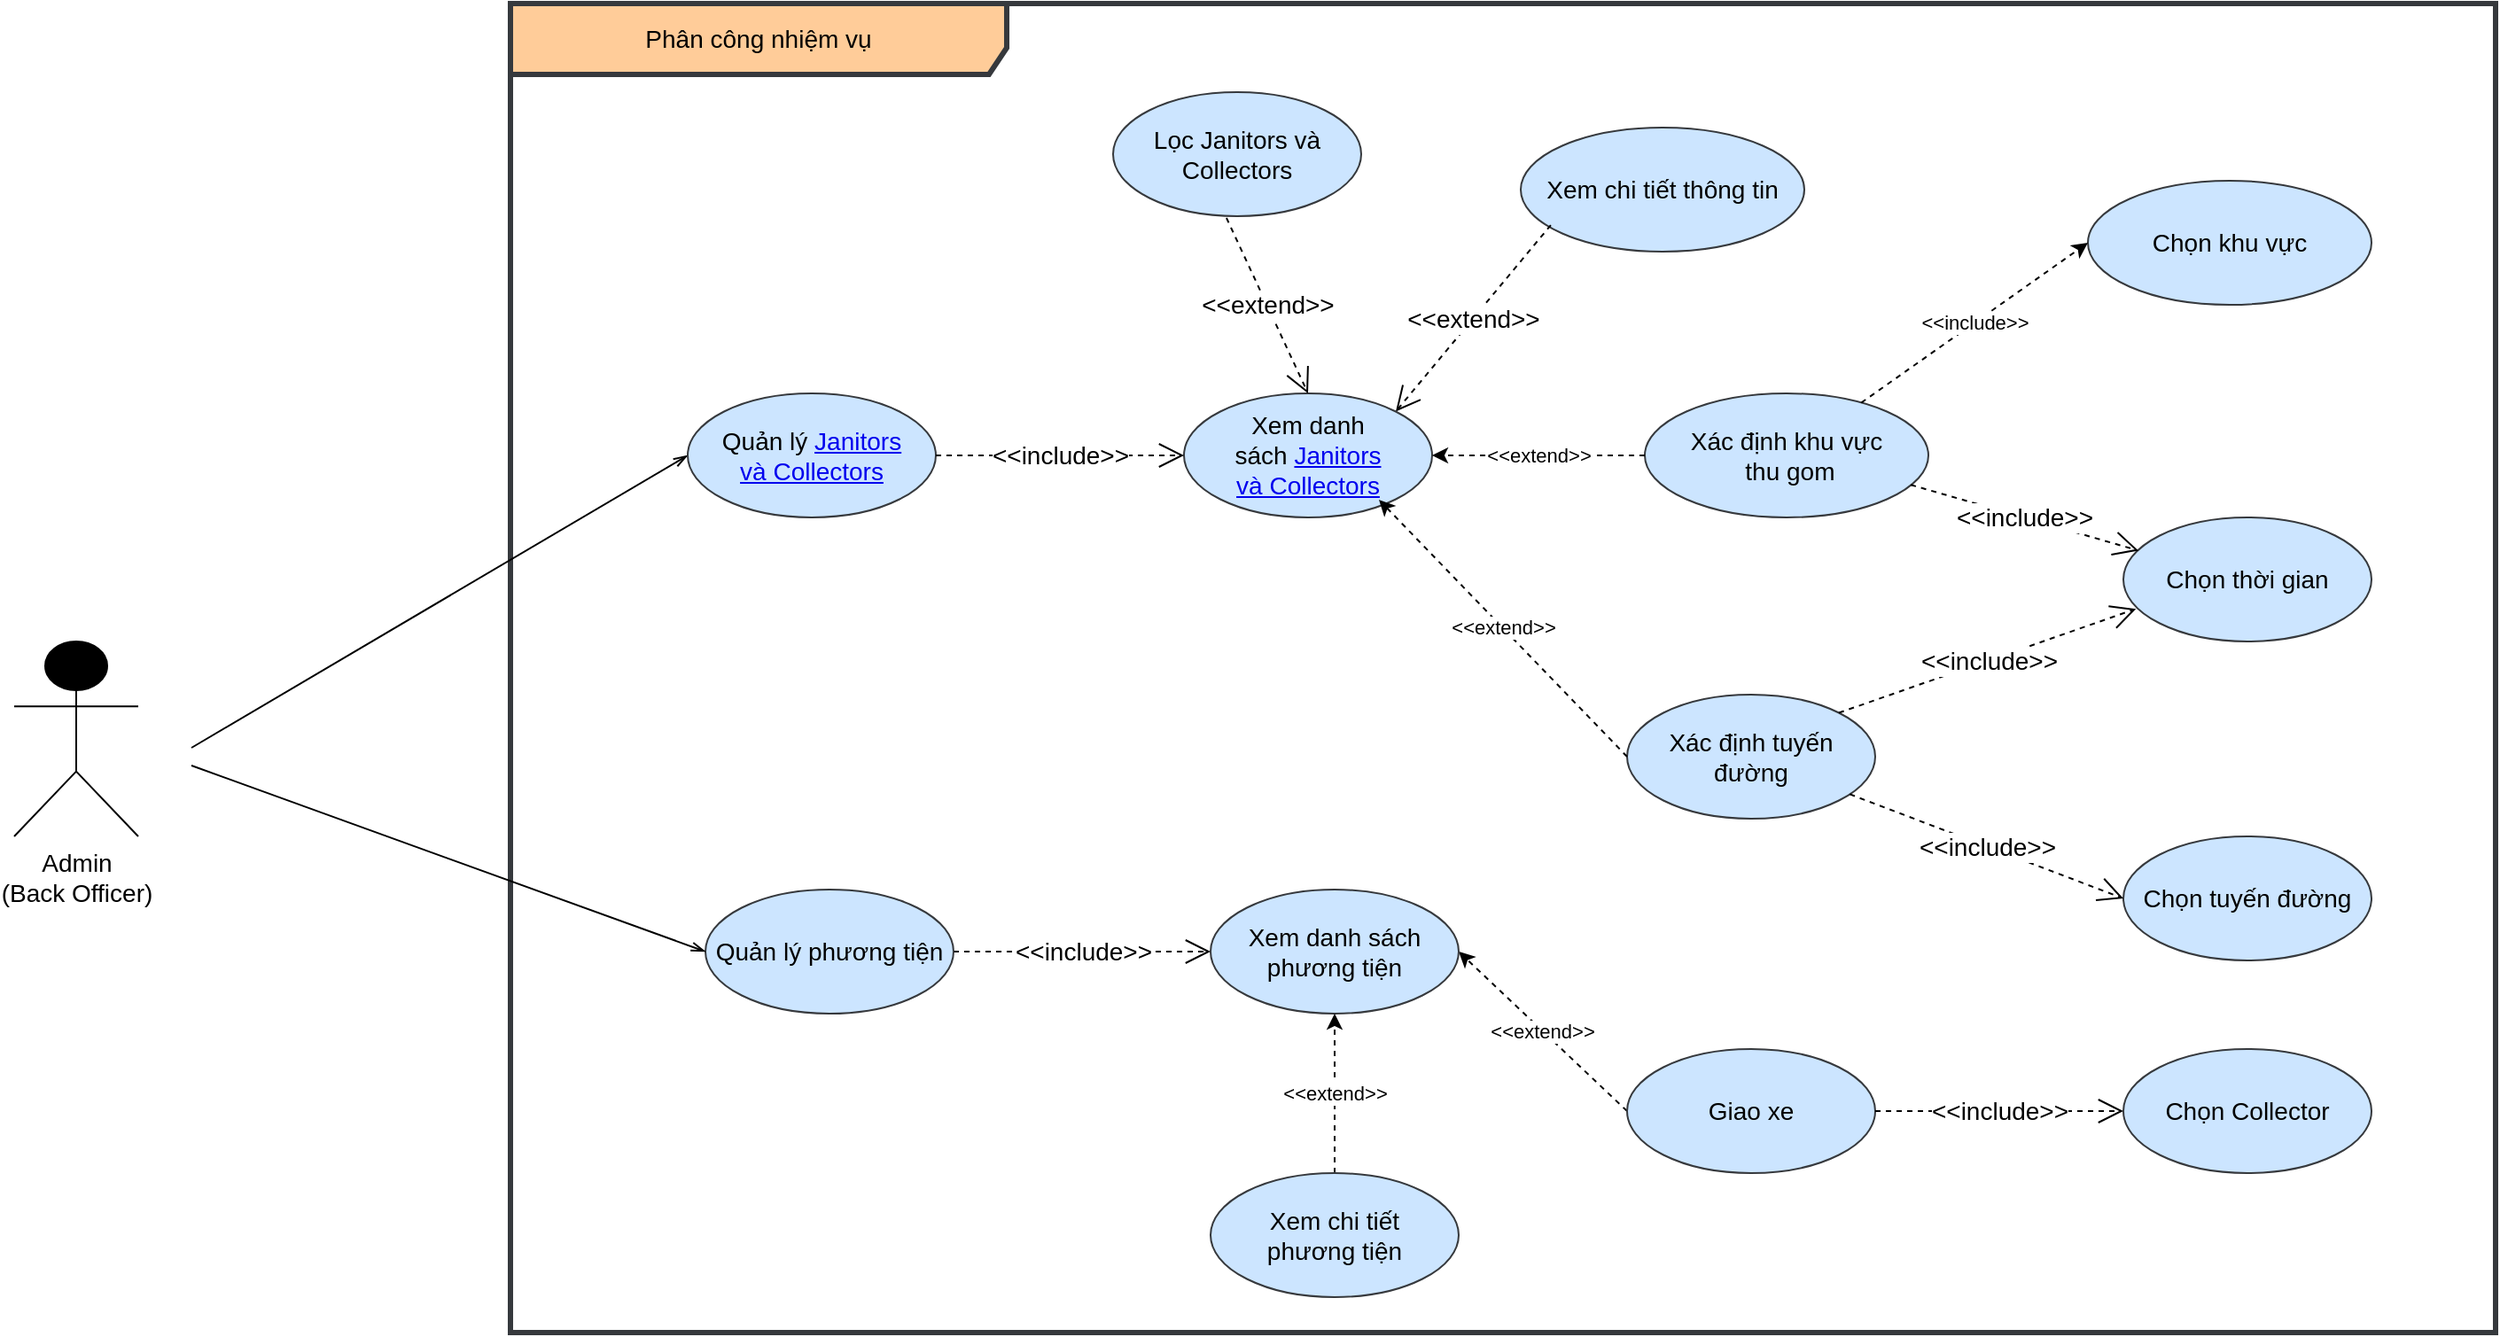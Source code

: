 <mxfile version="20.4.1" type="github">
  <diagram id="GnzRtK2g57-_hA0YiGj8" name="Page-1">
    <mxGraphModel dx="2090" dy="677" grid="1" gridSize="10" guides="1" tooltips="1" connect="1" arrows="1" fold="1" page="1" pageScale="1" pageWidth="850" pageHeight="1100" math="0" shadow="0">
      <root>
        <mxCell id="0" />
        <mxCell id="1" parent="0" />
        <mxCell id="X_tmMsr3wwNKuKBV7P9i-1" value="&lt;font style=&quot;font-size: 14px;&quot;&gt;Admin &lt;br&gt;(&lt;span style=&quot;font-family: Arial, sans-serif;&quot;&gt;Back Officer&lt;/span&gt;)&lt;/font&gt;" style="shape=umlActor;verticalLabelPosition=bottom;verticalAlign=top;html=1;fillColor=#000000;" parent="1" vertex="1">
          <mxGeometry x="-320" y="470" width="70" height="110" as="geometry" />
        </mxCell>
        <mxCell id="X_tmMsr3wwNKuKBV7P9i-2" value="Phân công nhiệm vụ" style="shape=umlFrame;whiteSpace=wrap;html=1;fontSize=14;width=280;height=40;fillColor=#ffcc99;strokeColor=#36393d;strokeWidth=3;gradientColor=none;swimlaneFillColor=default;" parent="1" vertex="1">
          <mxGeometry x="-40" y="110" width="1120" height="750" as="geometry" />
        </mxCell>
        <mxCell id="X_tmMsr3wwNKuKBV7P9i-3" value="Xem chi tiết thông tin" style="ellipse;whiteSpace=wrap;html=1;fontSize=14;fillColor=#cce5ff;strokeColor=#36393d;" parent="1" vertex="1">
          <mxGeometry x="530" y="180" width="160" height="70" as="geometry" />
        </mxCell>
        <mxCell id="X_tmMsr3wwNKuKBV7P9i-10" value="Chọn thời gian" style="ellipse;whiteSpace=wrap;html=1;fontSize=14;fillColor=#cce5ff;strokeColor=#36393d;" parent="1" vertex="1">
          <mxGeometry x="870" y="400" width="140" height="70" as="geometry" />
        </mxCell>
        <mxCell id="X_tmMsr3wwNKuKBV7P9i-11" value="Xác định tuyến đường" style="ellipse;whiteSpace=wrap;html=1;fontSize=14;fillColor=#cce5ff;strokeColor=#36393d;" parent="1" vertex="1">
          <mxGeometry x="590" y="500" width="140" height="70" as="geometry" />
        </mxCell>
        <mxCell id="X_tmMsr3wwNKuKBV7P9i-24" value="&amp;lt;&amp;lt;extend&amp;gt;&amp;gt;" style="endArrow=open;endSize=12;dashed=1;html=1;rounded=0;fontSize=14;exitX=0.106;exitY=0.786;exitDx=0;exitDy=0;entryX=1;entryY=0;entryDx=0;entryDy=0;exitPerimeter=0;" parent="1" source="X_tmMsr3wwNKuKBV7P9i-3" target="X_tmMsr3wwNKuKBV7P9i-28" edge="1">
          <mxGeometry width="160" relative="1" as="geometry">
            <mxPoint x="610" y="179.97" as="sourcePoint" />
            <mxPoint x="350" y="380" as="targetPoint" />
          </mxGeometry>
        </mxCell>
        <mxCell id="X_tmMsr3wwNKuKBV7P9i-28" value="Xem danh sách&amp;nbsp;&lt;a name=&quot;OLE_LINK27&quot;&gt;&lt;span&gt;Janitors&lt;br&gt;và Collectors&lt;/span&gt;&lt;/a&gt;" style="ellipse;whiteSpace=wrap;html=1;fontSize=14;fillColor=#cce5ff;strokeColor=#36393d;" parent="1" vertex="1">
          <mxGeometry x="340" y="330" width="140" height="70" as="geometry" />
        </mxCell>
        <mxCell id="X_tmMsr3wwNKuKBV7P9i-31" value="" style="endArrow=openThin;endFill=0;html=1;rounded=0;fontSize=14;entryX=0;entryY=0.5;entryDx=0;entryDy=0;" parent="1" target="LrnH2bmJAiJrqHN9fv6w-1" edge="1">
          <mxGeometry width="160" relative="1" as="geometry">
            <mxPoint x="-220" y="530" as="sourcePoint" />
            <mxPoint x="320" y="390" as="targetPoint" />
          </mxGeometry>
        </mxCell>
        <mxCell id="X_tmMsr3wwNKuKBV7P9i-32" value="Lọc Janitors và Collectors" style="ellipse;whiteSpace=wrap;html=1;fontSize=14;fillColor=#cce5ff;strokeColor=#36393d;" parent="1" vertex="1">
          <mxGeometry x="300" y="160" width="140" height="70" as="geometry" />
        </mxCell>
        <mxCell id="X_tmMsr3wwNKuKBV7P9i-34" value="&amp;lt;&amp;lt;extend&amp;gt;&amp;gt;" style="endArrow=open;endSize=12;dashed=1;html=1;rounded=0;fontSize=14;entryX=0.5;entryY=0;entryDx=0;entryDy=0;exitX=0.457;exitY=1.014;exitDx=0;exitDy=0;exitPerimeter=0;" parent="1" source="X_tmMsr3wwNKuKBV7P9i-32" target="X_tmMsr3wwNKuKBV7P9i-28" edge="1">
          <mxGeometry width="160" relative="1" as="geometry">
            <mxPoint x="284.476" y="209.891" as="sourcePoint" />
            <mxPoint x="260.04" y="360.01" as="targetPoint" />
          </mxGeometry>
        </mxCell>
        <mxCell id="mySbkjxmK5nbgQmX_q78-2" value="Xác định khu vực&lt;br&gt;&amp;nbsp;thu gom" style="ellipse;whiteSpace=wrap;html=1;fontSize=14;fillColor=#cce5ff;strokeColor=#36393d;" parent="1" vertex="1">
          <mxGeometry x="600" y="330" width="160" height="70" as="geometry" />
        </mxCell>
        <mxCell id="mySbkjxmK5nbgQmX_q78-3" value="&amp;lt;&amp;lt;extend&amp;gt;&amp;gt;" style="endArrow=classic;html=1;rounded=0;entryX=1;entryY=0.5;entryDx=0;entryDy=0;exitX=0;exitY=0.5;exitDx=0;exitDy=0;dashed=1;" parent="1" source="mySbkjxmK5nbgQmX_q78-2" target="X_tmMsr3wwNKuKBV7P9i-28" edge="1">
          <mxGeometry width="50" height="50" relative="1" as="geometry">
            <mxPoint x="170" y="560" as="sourcePoint" />
            <mxPoint x="220" y="510" as="targetPoint" />
          </mxGeometry>
        </mxCell>
        <mxCell id="mySbkjxmK5nbgQmX_q78-4" value="Chọn khu vực" style="ellipse;whiteSpace=wrap;html=1;fontSize=14;fillColor=#cce5ff;strokeColor=#36393d;" parent="1" vertex="1">
          <mxGeometry x="850" y="210" width="160" height="70" as="geometry" />
        </mxCell>
        <mxCell id="mySbkjxmK5nbgQmX_q78-5" value="&amp;lt;&amp;lt;include&amp;gt;&amp;gt;" style="endArrow=classic;html=1;rounded=0;dashed=1;entryX=0;entryY=0.5;entryDx=0;entryDy=0;" parent="1" source="mySbkjxmK5nbgQmX_q78-2" target="mySbkjxmK5nbgQmX_q78-4" edge="1">
          <mxGeometry width="50" height="50" relative="1" as="geometry">
            <mxPoint x="170" y="580" as="sourcePoint" />
            <mxPoint x="220" y="530" as="targetPoint" />
          </mxGeometry>
        </mxCell>
        <mxCell id="mySbkjxmK5nbgQmX_q78-6" value="&amp;lt;&amp;lt;include&amp;gt;&amp;gt;" style="endArrow=open;endSize=12;dashed=1;html=1;rounded=0;fontSize=14;entryX=0.061;entryY=0.267;entryDx=0;entryDy=0;exitX=0.938;exitY=0.737;exitDx=0;exitDy=0;entryPerimeter=0;exitPerimeter=0;" parent="1" source="mySbkjxmK5nbgQmX_q78-2" target="X_tmMsr3wwNKuKBV7P9i-10" edge="1">
          <mxGeometry width="160" relative="1" as="geometry">
            <mxPoint x="325.04" y="564.01" as="sourcePoint" />
            <mxPoint x="620" y="525" as="targetPoint" />
          </mxGeometry>
        </mxCell>
        <mxCell id="yEgqm08h6hPiLksumuzD-2" value="&amp;lt;&amp;lt;include&amp;gt;&amp;gt;" style="endArrow=open;endSize=12;dashed=1;html=1;rounded=0;fontSize=14;entryX=0;entryY=0.5;entryDx=0;entryDy=0;exitX=1;exitY=0.5;exitDx=0;exitDy=0;" parent="1" source="LrnH2bmJAiJrqHN9fv6w-6" target="LrnH2bmJAiJrqHN9fv6w-8" edge="1">
          <mxGeometry width="160" relative="1" as="geometry">
            <mxPoint x="217.149" y="629.492" as="sourcePoint" />
            <mxPoint x="610.0" y="655" as="targetPoint" />
          </mxGeometry>
        </mxCell>
        <mxCell id="yEgqm08h6hPiLksumuzD-4" value="&amp;lt;&amp;lt;extend&amp;gt;&amp;gt;" style="endArrow=classic;html=1;rounded=0;entryX=1;entryY=0.5;entryDx=0;entryDy=0;exitX=0;exitY=0.5;exitDx=0;exitDy=0;dashed=1;" parent="1" source="LrnH2bmJAiJrqHN9fv6w-10" target="LrnH2bmJAiJrqHN9fv6w-8" edge="1">
          <mxGeometry width="50" height="50" relative="1" as="geometry">
            <mxPoint x="640.0" y="675" as="sourcePoint" />
            <mxPoint x="280.005" y="379.492" as="targetPoint" />
          </mxGeometry>
        </mxCell>
        <mxCell id="yEgqm08h6hPiLksumuzD-6" value="Chọn tuyến đường" style="ellipse;whiteSpace=wrap;html=1;fontSize=14;fillColor=#cce5ff;strokeColor=#36393d;" parent="1" vertex="1">
          <mxGeometry x="870" y="580" width="140" height="70" as="geometry" />
        </mxCell>
        <mxCell id="yEgqm08h6hPiLksumuzD-7" value="&amp;lt;&amp;lt;include&amp;gt;&amp;gt;" style="endArrow=open;endSize=12;dashed=1;html=1;rounded=0;fontSize=14;entryX=0.051;entryY=0.737;entryDx=0;entryDy=0;exitX=1;exitY=0;exitDx=0;exitDy=0;entryPerimeter=0;" parent="1" source="X_tmMsr3wwNKuKBV7P9i-11" target="X_tmMsr3wwNKuKBV7P9i-10" edge="1">
          <mxGeometry width="160" relative="1" as="geometry">
            <mxPoint x="530" y="415" as="sourcePoint" />
            <mxPoint x="668.96" y="467.99" as="targetPoint" />
          </mxGeometry>
        </mxCell>
        <mxCell id="yEgqm08h6hPiLksumuzD-8" value="&amp;lt;&amp;lt;include&amp;gt;&amp;gt;" style="endArrow=open;endSize=12;dashed=1;html=1;rounded=0;fontSize=14;entryX=0;entryY=0.5;entryDx=0;entryDy=0;" parent="1" target="yEgqm08h6hPiLksumuzD-6" edge="1" source="X_tmMsr3wwNKuKBV7P9i-11">
          <mxGeometry width="160" relative="1" as="geometry">
            <mxPoint x="500" y="590" as="sourcePoint" />
            <mxPoint x="660.0" y="485" as="targetPoint" />
          </mxGeometry>
        </mxCell>
        <mxCell id="LrnH2bmJAiJrqHN9fv6w-1" value="Quản lý&amp;nbsp;&lt;a name=&quot;OLE_LINK27&quot;&gt;Janitors&lt;br&gt;và Collectors&lt;/a&gt;" style="ellipse;whiteSpace=wrap;html=1;fontSize=14;fillColor=#cce5ff;strokeColor=#36393d;" vertex="1" parent="1">
          <mxGeometry x="60" y="330" width="140" height="70" as="geometry" />
        </mxCell>
        <mxCell id="LrnH2bmJAiJrqHN9fv6w-3" value="&amp;lt;&amp;lt;include&amp;gt;&amp;gt;" style="endArrow=open;endSize=12;dashed=1;html=1;rounded=0;fontSize=14;entryX=0;entryY=0.5;entryDx=0;entryDy=0;exitX=1;exitY=0.5;exitDx=0;exitDy=0;" edge="1" parent="1" source="LrnH2bmJAiJrqHN9fv6w-1" target="X_tmMsr3wwNKuKBV7P9i-28">
          <mxGeometry width="160" relative="1" as="geometry">
            <mxPoint x="249.04" y="625.99" as="sourcePoint" />
            <mxPoint x="370" y="595" as="targetPoint" />
          </mxGeometry>
        </mxCell>
        <mxCell id="LrnH2bmJAiJrqHN9fv6w-4" value="&amp;lt;&amp;lt;extend&amp;gt;&amp;gt;" style="endArrow=classic;html=1;rounded=0;exitX=0;exitY=0.5;exitDx=0;exitDy=0;dashed=1;" edge="1" parent="1" source="X_tmMsr3wwNKuKBV7P9i-11">
          <mxGeometry width="50" height="50" relative="1" as="geometry">
            <mxPoint x="610.0" y="375" as="sourcePoint" />
            <mxPoint x="450" y="390" as="targetPoint" />
          </mxGeometry>
        </mxCell>
        <mxCell id="LrnH2bmJAiJrqHN9fv6w-6" value="Quản lý phương tiện" style="ellipse;whiteSpace=wrap;html=1;fontSize=14;fillColor=#cce5ff;strokeColor=#36393d;" vertex="1" parent="1">
          <mxGeometry x="70" y="610" width="140" height="70" as="geometry" />
        </mxCell>
        <mxCell id="LrnH2bmJAiJrqHN9fv6w-7" value="" style="endArrow=openThin;endFill=0;html=1;rounded=0;fontSize=14;entryX=0;entryY=0.5;entryDx=0;entryDy=0;" edge="1" parent="1" target="LrnH2bmJAiJrqHN9fv6w-6">
          <mxGeometry width="160" relative="1" as="geometry">
            <mxPoint x="-220" y="540" as="sourcePoint" />
            <mxPoint x="70" y="375" as="targetPoint" />
          </mxGeometry>
        </mxCell>
        <mxCell id="LrnH2bmJAiJrqHN9fv6w-8" value="Xem danh sách phương tiện" style="ellipse;whiteSpace=wrap;html=1;fontSize=14;fillColor=#cce5ff;strokeColor=#36393d;" vertex="1" parent="1">
          <mxGeometry x="355" y="610" width="140" height="70" as="geometry" />
        </mxCell>
        <mxCell id="LrnH2bmJAiJrqHN9fv6w-9" value="&amp;lt;&amp;lt;extend&amp;gt;&amp;gt;" style="endArrow=classic;html=1;rounded=0;entryX=0.5;entryY=1;entryDx=0;entryDy=0;dashed=1;" edge="1" parent="1" source="LrnH2bmJAiJrqHN9fv6w-11" target="LrnH2bmJAiJrqHN9fv6w-8">
          <mxGeometry width="50" height="50" relative="1" as="geometry">
            <mxPoint x="510" y="750" as="sourcePoint" />
            <mxPoint x="505" y="655" as="targetPoint" />
          </mxGeometry>
        </mxCell>
        <mxCell id="LrnH2bmJAiJrqHN9fv6w-10" value="Giao xe" style="ellipse;whiteSpace=wrap;html=1;fontSize=14;fillColor=#cce5ff;strokeColor=#36393d;" vertex="1" parent="1">
          <mxGeometry x="590" y="700" width="140" height="70" as="geometry" />
        </mxCell>
        <mxCell id="LrnH2bmJAiJrqHN9fv6w-11" value="Xem chi tiết &lt;br&gt;phương tiện" style="ellipse;whiteSpace=wrap;html=1;fontSize=14;fillColor=#cce5ff;strokeColor=#36393d;" vertex="1" parent="1">
          <mxGeometry x="355" y="770" width="140" height="70" as="geometry" />
        </mxCell>
        <mxCell id="LrnH2bmJAiJrqHN9fv6w-12" value="&amp;lt;&amp;lt;include&amp;gt;&amp;gt;" style="endArrow=open;endSize=12;dashed=1;html=1;rounded=0;fontSize=14;entryX=0;entryY=0.5;entryDx=0;entryDy=0;exitX=1;exitY=0.5;exitDx=0;exitDy=0;" edge="1" parent="1" source="LrnH2bmJAiJrqHN9fv6w-10" target="LrnH2bmJAiJrqHN9fv6w-13">
          <mxGeometry width="160" relative="1" as="geometry">
            <mxPoint x="725.68" y="566.212" as="sourcePoint" />
            <mxPoint x="880" y="625" as="targetPoint" />
          </mxGeometry>
        </mxCell>
        <mxCell id="LrnH2bmJAiJrqHN9fv6w-13" value="Chọn Collector" style="ellipse;whiteSpace=wrap;html=1;fontSize=14;fillColor=#cce5ff;strokeColor=#36393d;" vertex="1" parent="1">
          <mxGeometry x="870" y="700" width="140" height="70" as="geometry" />
        </mxCell>
      </root>
    </mxGraphModel>
  </diagram>
</mxfile>
